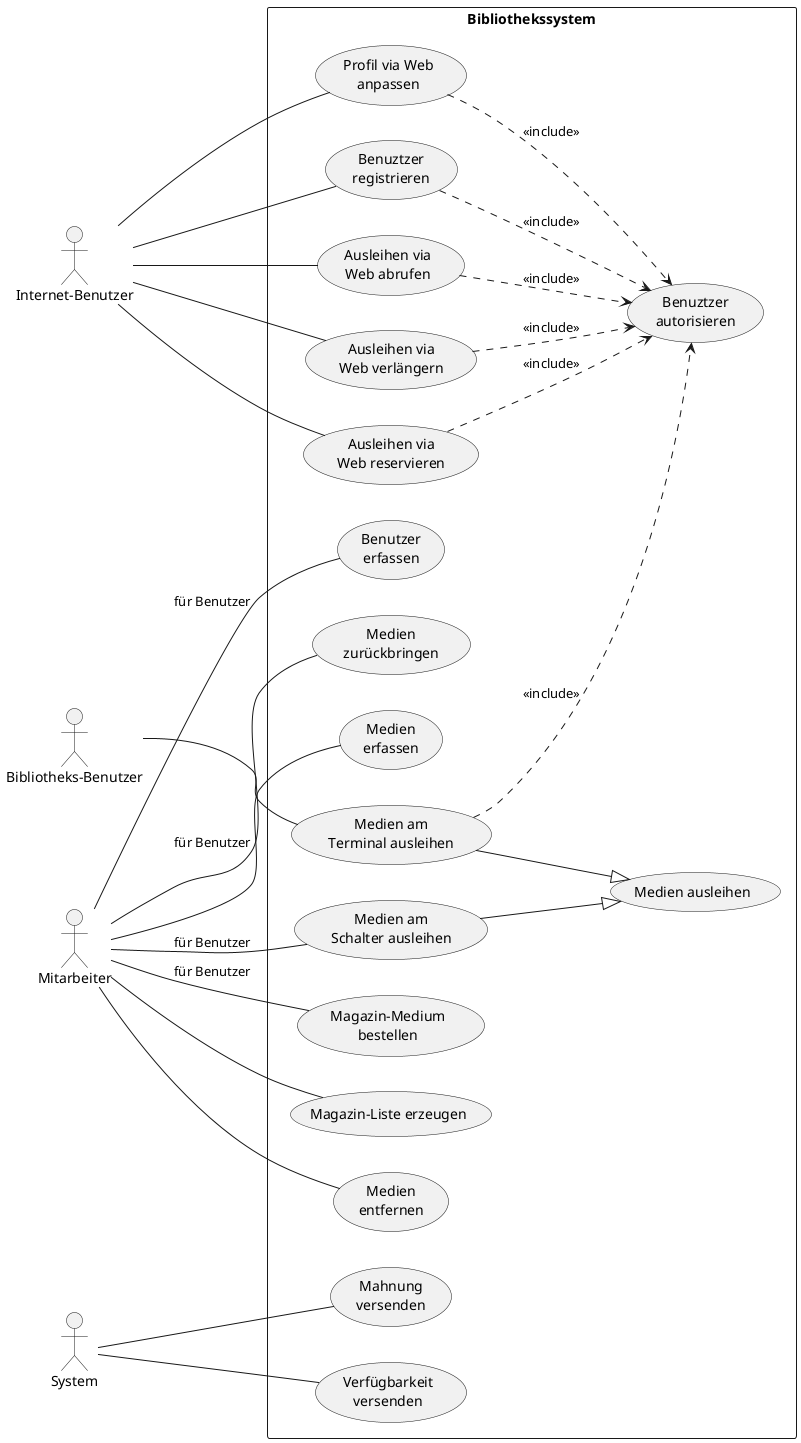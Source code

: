 @startuml
' Ausrichtung Aktoren - Use-Case:
left to right direction

' aktoren definieren:
actor :Internet-Benutzer: as iusr
actor :Bibliotheks-Benutzer: as bibusr
actor :Mitarbeiter: as bibma
actor :System: as system

' Systemgrenze mit Use-Cases:
rectangle Bibliothekssystem as sys {
    together {
        usecase "Medien am\nTerminal ausleihen" as med_terminal
        usecase "Medien am\nSchalter ausleihen" as med_schalter
    }
    usecase "Medien ausleihen" as med_lease

    usecase "Benutzer\nerfassen" as benutzer_erfassen
    usecase "Medien\nzurückbringen" as med_back
    usecase "Medien\nerfassen" as med_create
    usecase "Medien\nentfernen" as med_delete
    usecase "Verfügbarkeit\nversenden" as send_availability
    usecase "Mahnung\nversenden" as send_reminder
    usecase "Magazin-Medium\nbestellen" as magazin_order
    usecase "Magazin-Liste erzeugen" as magazin_list

    usecase "Ausleihen via\nWeb abrufen" as lease_show_web
    usecase "Ausleihen via\nWeb verlängern" as lease_increase_web
    usecase "Ausleihen via\nWeb reservieren" as lease_reserve_web
    usecase "Profil via Web\nanpassen" as profile
    usecase "Benuztzer\nregistrieren" as register
    usecase "Benuztzer\nautorisieren" as login


}
' Beziehungen Aktoren:
bibusr -- med_terminal
iusr -- lease_show_web
iusr -- lease_increase_web
iusr -- lease_reserve_web
iusr -- profile
iusr -- register

bibma -- med_schalter: für Benutzer
bibma -- med_back: für Benutzer
bibma -- benutzer_erfassen: für Benutzer
bibma -- med_create
bibma -- med_delete
bibma -- magazin_list
bibma -- magazin_order: für Benutzer

system -- send_availability
system -- send_reminder

' Beziehungen UCs
med_terminal --|> med_lease
med_schalter --|> med_lease

med_terminal ..> login: <<include>>
lease_show_web ..> login: <<include>>
lease_increase_web ..> login: <<include>>
lease_reserve_web ..> login: <<include>>
profile ..> login: <<include>>
register ..> login: <<include>>

@enduml
